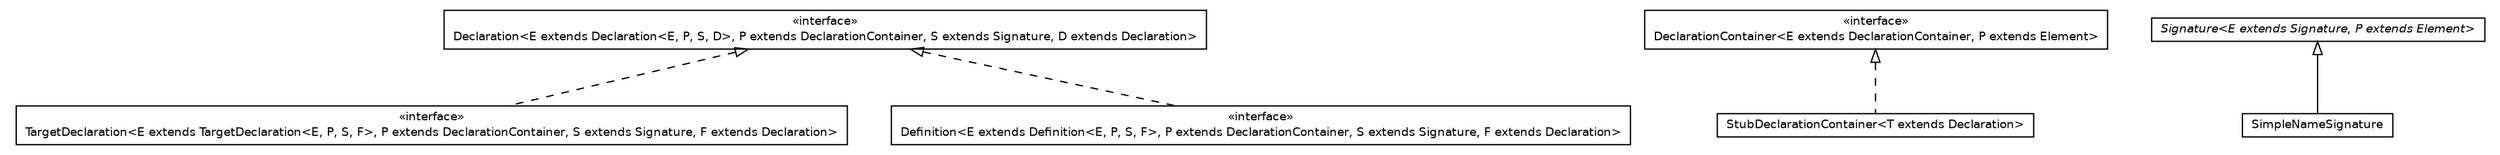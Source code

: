 #!/usr/local/bin/dot
#
# Class diagram 
# Generated by UMLGraph version 5.2 (http://www.umlgraph.org/)
#

digraph G {
	edge [fontname="Helvetica",fontsize=10,labelfontname="Helvetica",labelfontsize=10];
	node [fontname="Helvetica",fontsize=10,shape=plaintext];
	nodesep=0.25;
	ranksep=0.5;
	// chameleon.core.declaration.TargetDeclaration<E extends chameleon.core.declaration.TargetDeclaration<E, P, S, F>, P extends chameleon.core.declaration.DeclarationContainer, S extends chameleon.core.declaration.Signature, F extends chameleon.core.declaration.Declaration>
	c506 [label=<<table title="chameleon.core.declaration.TargetDeclaration" border="0" cellborder="1" cellspacing="0" cellpadding="2" port="p" href="./TargetDeclaration.html">
		<tr><td><table border="0" cellspacing="0" cellpadding="1">
<tr><td align="center" balign="center"> &#171;interface&#187; </td></tr>
<tr><td align="center" balign="center"> TargetDeclaration&lt;E extends TargetDeclaration&lt;E, P, S, F&gt;, P extends DeclarationContainer, S extends Signature, F extends Declaration&gt; </td></tr>
		</table></td></tr>
		</table>>, fontname="Helvetica", fontcolor="black", fontsize=9.0];
	// chameleon.core.declaration.StubDeclarationContainer<T extends chameleon.core.declaration.Declaration>
	c507 [label=<<table title="chameleon.core.declaration.StubDeclarationContainer" border="0" cellborder="1" cellspacing="0" cellpadding="2" port="p" href="./StubDeclarationContainer.html">
		<tr><td><table border="0" cellspacing="0" cellpadding="1">
<tr><td align="center" balign="center"> StubDeclarationContainer&lt;T extends Declaration&gt; </td></tr>
		</table></td></tr>
		</table>>, fontname="Helvetica", fontcolor="black", fontsize=9.0];
	// chameleon.core.declaration.SimpleNameSignature
	c508 [label=<<table title="chameleon.core.declaration.SimpleNameSignature" border="0" cellborder="1" cellspacing="0" cellpadding="2" port="p" href="./SimpleNameSignature.html">
		<tr><td><table border="0" cellspacing="0" cellpadding="1">
<tr><td align="center" balign="center"> SimpleNameSignature </td></tr>
		</table></td></tr>
		</table>>, fontname="Helvetica", fontcolor="black", fontsize=9.0];
	// chameleon.core.declaration.Signature<E extends chameleon.core.declaration.Signature, P extends chameleon.core.element.Element>
	c509 [label=<<table title="chameleon.core.declaration.Signature" border="0" cellborder="1" cellspacing="0" cellpadding="2" port="p" href="./Signature.html">
		<tr><td><table border="0" cellspacing="0" cellpadding="1">
<tr><td align="center" balign="center"><font face="Helvetica-Oblique"> Signature&lt;E extends Signature, P extends Element&gt; </font></td></tr>
		</table></td></tr>
		</table>>, fontname="Helvetica", fontcolor="black", fontsize=9.0];
	// chameleon.core.declaration.Definition<E extends chameleon.core.declaration.Definition<E, P, S, F>, P extends chameleon.core.declaration.DeclarationContainer, S extends chameleon.core.declaration.Signature, F extends chameleon.core.declaration.Declaration>
	c510 [label=<<table title="chameleon.core.declaration.Definition" border="0" cellborder="1" cellspacing="0" cellpadding="2" port="p" href="./Definition.html">
		<tr><td><table border="0" cellspacing="0" cellpadding="1">
<tr><td align="center" balign="center"> &#171;interface&#187; </td></tr>
<tr><td align="center" balign="center"> Definition&lt;E extends Definition&lt;E, P, S, F&gt;, P extends DeclarationContainer, S extends Signature, F extends Declaration&gt; </td></tr>
		</table></td></tr>
		</table>>, fontname="Helvetica", fontcolor="black", fontsize=9.0];
	// chameleon.core.declaration.DeclarationContainer<E extends chameleon.core.declaration.DeclarationContainer, P extends chameleon.core.element.Element>
	c511 [label=<<table title="chameleon.core.declaration.DeclarationContainer" border="0" cellborder="1" cellspacing="0" cellpadding="2" port="p" href="./DeclarationContainer.html">
		<tr><td><table border="0" cellspacing="0" cellpadding="1">
<tr><td align="center" balign="center"> &#171;interface&#187; </td></tr>
<tr><td align="center" balign="center"> DeclarationContainer&lt;E extends DeclarationContainer, P extends Element&gt; </td></tr>
		</table></td></tr>
		</table>>, fontname="Helvetica", fontcolor="black", fontsize=9.0];
	// chameleon.core.declaration.Declaration<E extends chameleon.core.declaration.Declaration<E, P, S, D>, P extends chameleon.core.declaration.DeclarationContainer, S extends chameleon.core.declaration.Signature, D extends chameleon.core.declaration.Declaration>
	c512 [label=<<table title="chameleon.core.declaration.Declaration" border="0" cellborder="1" cellspacing="0" cellpadding="2" port="p" href="./Declaration.html">
		<tr><td><table border="0" cellspacing="0" cellpadding="1">
<tr><td align="center" balign="center"> &#171;interface&#187; </td></tr>
<tr><td align="center" balign="center"> Declaration&lt;E extends Declaration&lt;E, P, S, D&gt;, P extends DeclarationContainer, S extends Signature, D extends Declaration&gt; </td></tr>
		</table></td></tr>
		</table>>, fontname="Helvetica", fontcolor="black", fontsize=9.0];
	//chameleon.core.declaration.TargetDeclaration<E extends chameleon.core.declaration.TargetDeclaration<E, P, S, F>, P extends chameleon.core.declaration.DeclarationContainer, S extends chameleon.core.declaration.Signature, F extends chameleon.core.declaration.Declaration> implements chameleon.core.declaration.Declaration<E extends chameleon.core.declaration.Declaration<E, P, S, D>, P extends chameleon.core.declaration.DeclarationContainer, S extends chameleon.core.declaration.Signature, D extends chameleon.core.declaration.Declaration>
	c512:p -> c506:p [dir=back,arrowtail=empty,style=dashed];
	//chameleon.core.declaration.StubDeclarationContainer<T extends chameleon.core.declaration.Declaration> implements chameleon.core.declaration.DeclarationContainer<E extends chameleon.core.declaration.DeclarationContainer, P extends chameleon.core.element.Element>
	c511:p -> c507:p [dir=back,arrowtail=empty,style=dashed];
	//chameleon.core.declaration.SimpleNameSignature extends chameleon.core.declaration.Signature<chameleon.core.declaration.SimpleNameSignature, chameleon.core.element.Element>
	c509:p -> c508:p [dir=back,arrowtail=empty];
	//chameleon.core.declaration.Definition<E extends chameleon.core.declaration.Definition<E, P, S, F>, P extends chameleon.core.declaration.DeclarationContainer, S extends chameleon.core.declaration.Signature, F extends chameleon.core.declaration.Declaration> implements chameleon.core.declaration.Declaration<E extends chameleon.core.declaration.Declaration<E, P, S, D>, P extends chameleon.core.declaration.DeclarationContainer, S extends chameleon.core.declaration.Signature, D extends chameleon.core.declaration.Declaration>
	c512:p -> c510:p [dir=back,arrowtail=empty,style=dashed];
}

